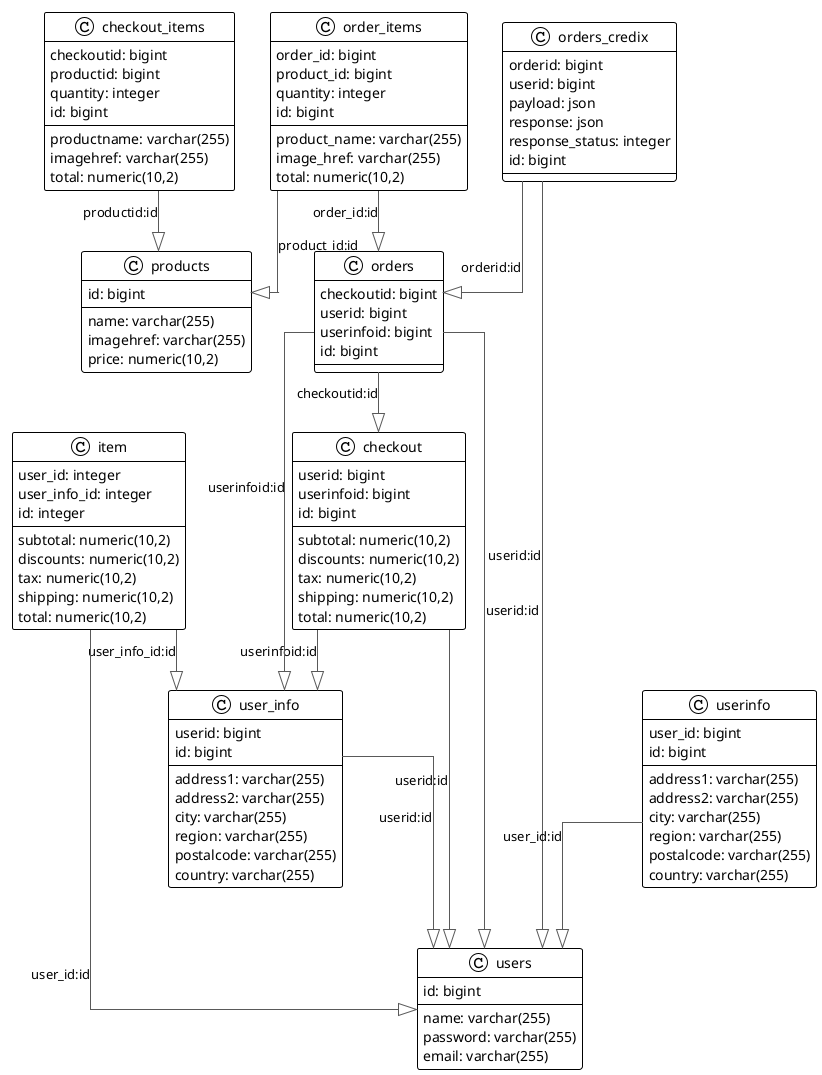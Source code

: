 @startuml

!theme plain
top to bottom direction
skinparam linetype ortho

class checkout {
   userid: bigint
   userinfoid: bigint
   subtotal: numeric(10,2)
   discounts: numeric(10,2)
   tax: numeric(10,2)
   shipping: numeric(10,2)
   total: numeric(10,2)
   id: bigint
}
class checkout_items {
   checkoutid: bigint
   productid: bigint
   productname: varchar(255)
   imagehref: varchar(255)
   quantity: integer
   total: numeric(10,2)
   id: bigint
}
class item {
   user_id: integer
   user_info_id: integer
   subtotal: numeric(10,2)
   discounts: numeric(10,2)
   tax: numeric(10,2)
   shipping: numeric(10,2)
   total: numeric(10,2)
   id: integer
}
class order_items {
   order_id: bigint
   product_id: bigint
   product_name: varchar(255)
   image_href: varchar(255)
   quantity: integer
   total: numeric(10,2)
   id: bigint
}
class orders {
   checkoutid: bigint
   userid: bigint
   userinfoid: bigint
   id: bigint
}
class orders_credix {
   orderid: bigint
   userid: bigint
   payload: json
   response: json
   response_status: integer
   id: bigint
}
class products {
   name: varchar(255)
   imagehref: varchar(255)
   price: numeric(10,2)
   id: bigint
}
class user_info {
   userid: bigint
   address1: varchar(255)
   address2: varchar(255)
   city: varchar(255)
   region: varchar(255)
   postalcode: varchar(255)
   country: varchar(255)
   id: bigint
}
class userinfo {
   user_id: bigint
   address1: varchar(255)
   address2: varchar(255)
   city: varchar(255)
   region: varchar(255)
   postalcode: varchar(255)
   country: varchar(255)
   id: bigint
}
class users {
   name: varchar(255)
   password: varchar(255)
   email: varchar(255)
   id: bigint
}

checkout        -[#595959,plain]-^  user_info      : "userinfoid:id"
checkout        -[#595959,plain]-^  users          : "userid:id"
checkout_items  -[#595959,plain]-^  products       : "productid:id"
item            -[#595959,plain]-^  user_info      : "user_info_id:id"
item            -[#595959,plain]-^  users          : "user_id:id"
order_items     -[#595959,plain]-^  orders         : "order_id:id"
order_items     -[#595959,plain]-^  products       : "product_id:id"
orders          -[#595959,plain]-^  checkout       : "checkoutid:id"
orders          -[#595959,plain]-^  user_info      : "userinfoid:id"
orders          -[#595959,plain]-^  users          : "userid:id"
orders_credix   -[#595959,plain]-^  orders         : "orderid:id"
orders_credix   -[#595959,plain]-^  users          : "userid:id"
user_info       -[#595959,plain]-^  users          : "userid:id"
userinfo        -[#595959,plain]-^  users          : "user_id:id"
@enduml
